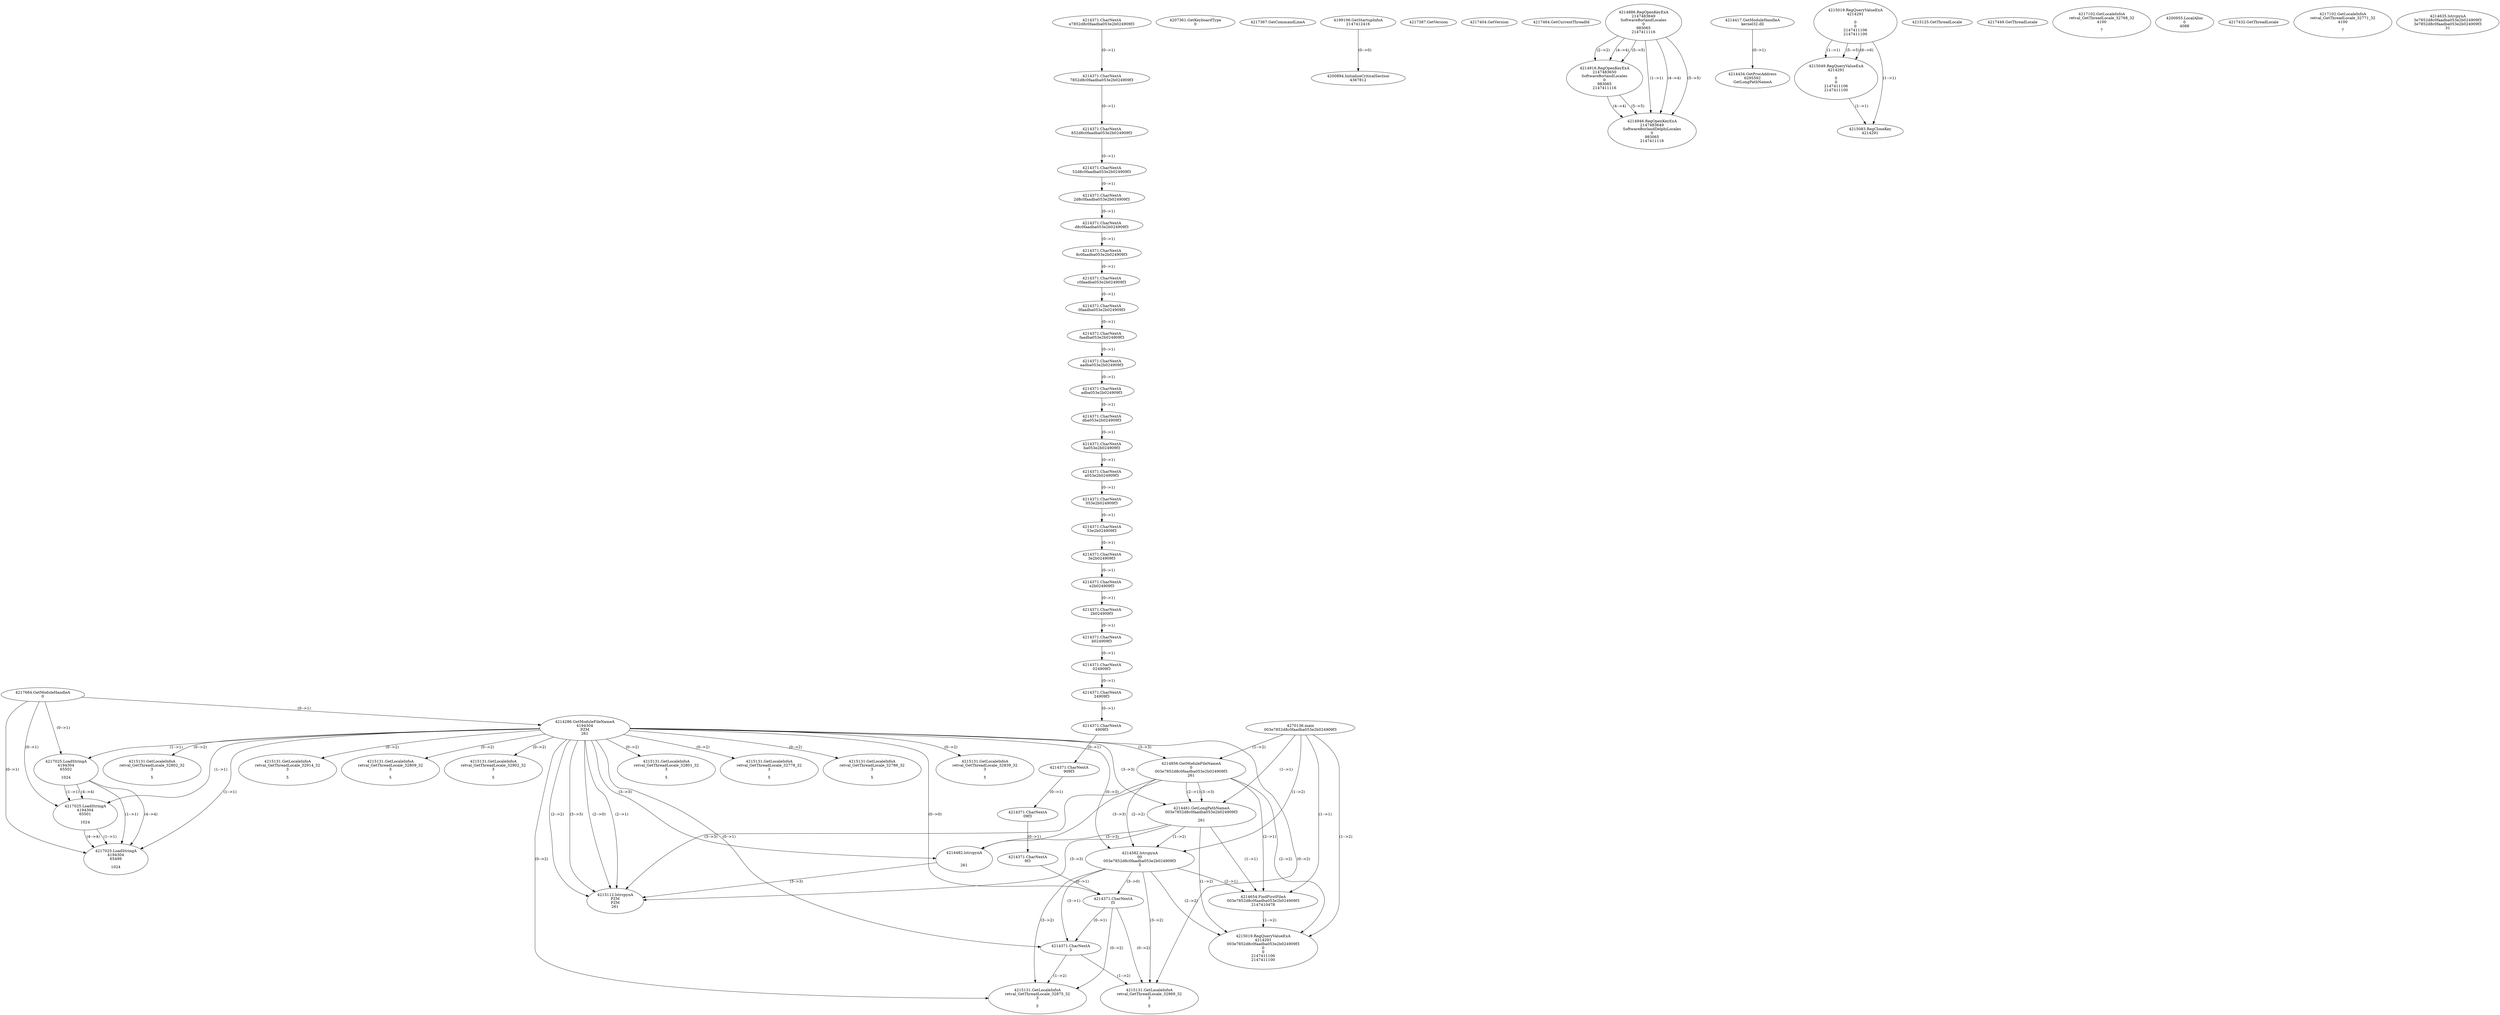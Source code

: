 // Global SCDG with merge call
digraph {
	0 [label="4270136.main
003e7852d8c0faadba053e2b024909f3"]
	1 [label="4217684.GetModuleHandleA
0"]
	2 [label="4207361.GetKeyboardType
0"]
	3 [label="4217367.GetCommandLineA
"]
	4 [label="4199106.GetStartupInfoA
2147412416"]
	5 [label="4217387.GetVersion
"]
	6 [label="4217404.GetVersion
"]
	7 [label="4217464.GetCurrentThreadId
"]
	8 [label="4214286.GetModuleFileNameA
4194304
PZM
261"]
	1 -> 8 [label="(0-->1)"]
	9 [label="4214856.GetModuleFileNameA
0
003e7852d8c0faadba053e2b024909f3
261"]
	0 -> 9 [label="(1-->2)"]
	8 -> 9 [label="(3-->3)"]
	10 [label="4214886.RegOpenKeyExA
2147483649
Software\Borland\Locales
0
983065
2147411116"]
	11 [label="4214916.RegOpenKeyExA
2147483650
Software\Borland\Locales
0
983065
2147411116"]
	10 -> 11 [label="(2-->2)"]
	10 -> 11 [label="(4-->4)"]
	10 -> 11 [label="(5-->5)"]
	12 [label="4214946.RegOpenKeyExA
2147483649
Software\Borland\Delphi\Locales
0
983065
2147411116"]
	10 -> 12 [label="(1-->1)"]
	10 -> 12 [label="(4-->4)"]
	11 -> 12 [label="(4-->4)"]
	10 -> 12 [label="(5-->5)"]
	11 -> 12 [label="(5-->5)"]
	13 [label="4214417.GetModuleHandleA
kernel32.dll"]
	14 [label="4214434.GetProcAddress
6295592
GetLongPathNameA"]
	13 -> 14 [label="(0-->1)"]
	15 [label="4214461.GetLongPathNameA
003e7852d8c0faadba053e2b024909f3

261"]
	0 -> 15 [label="(1-->1)"]
	9 -> 15 [label="(2-->1)"]
	8 -> 15 [label="(3-->3)"]
	9 -> 15 [label="(3-->3)"]
	16 [label="4214482.lstrcpynA


261"]
	8 -> 16 [label="(3-->3)"]
	9 -> 16 [label="(3-->3)"]
	15 -> 16 [label="(3-->3)"]
	17 [label="4215019.RegQueryValueExA
4214291

0
0
2147411106
2147411100"]
	18 [label="4215049.RegQueryValueExA
4214291

0
0
2147411106
2147411100"]
	17 -> 18 [label="(1-->1)"]
	17 -> 18 [label="(5-->5)"]
	17 -> 18 [label="(6-->6)"]
	19 [label="4215083.RegCloseKey
4214291"]
	17 -> 19 [label="(1-->1)"]
	18 -> 19 [label="(1-->1)"]
	20 [label="4215112.lstrcpynA
PZM
PZM
261"]
	8 -> 20 [label="(2-->1)"]
	8 -> 20 [label="(2-->2)"]
	8 -> 20 [label="(3-->3)"]
	9 -> 20 [label="(3-->3)"]
	15 -> 20 [label="(3-->3)"]
	16 -> 20 [label="(3-->3)"]
	8 -> 20 [label="(2-->0)"]
	21 [label="4215125.GetThreadLocale
"]
	22 [label="4215131.GetLocaleInfoA
retval_GetThreadLocale_32802_32
3

5"]
	8 -> 22 [label="(0-->2)"]
	23 [label="4217025.LoadStringA
4194304
65502

1024"]
	1 -> 23 [label="(0-->1)"]
	8 -> 23 [label="(1-->1)"]
	24 [label="4217449.GetThreadLocale
"]
	25 [label="4217102.GetLocaleInfoA
retval_GetThreadLocale_32768_32
4100

7"]
	26 [label="4215131.GetLocaleInfoA
retval_GetThreadLocale_32914_32
3

5"]
	8 -> 26 [label="(0-->2)"]
	27 [label="4200894.InitializeCriticalSection
4367812"]
	4 -> 27 [label="(0-->0)"]
	28 [label="4200955.LocalAlloc
0
4088"]
	29 [label="4215131.GetLocaleInfoA
retval_GetThreadLocale_32809_32
3

5"]
	8 -> 29 [label="(0-->2)"]
	30 [label="4217432.GetThreadLocale
"]
	31 [label="4217102.GetLocaleInfoA
retval_GetThreadLocale_32771_32
4100

7"]
	32 [label="4215131.GetLocaleInfoA
retval_GetThreadLocale_32902_32
3

5"]
	8 -> 32 [label="(0-->2)"]
	33 [label="4214582.lstrcpynA
00
003e7852d8c0faadba053e2b024909f3
3"]
	0 -> 33 [label="(1-->2)"]
	9 -> 33 [label="(2-->2)"]
	15 -> 33 [label="(1-->2)"]
	8 -> 33 [label="(0-->3)"]
	34 [label="4214371.CharNextA
e7852d8c0faadba053e2b024909f3"]
	35 [label="4214371.CharNextA
7852d8c0faadba053e2b024909f3"]
	34 -> 35 [label="(0-->1)"]
	36 [label="4214371.CharNextA
852d8c0faadba053e2b024909f3"]
	35 -> 36 [label="(0-->1)"]
	37 [label="4214371.CharNextA
52d8c0faadba053e2b024909f3"]
	36 -> 37 [label="(0-->1)"]
	38 [label="4214371.CharNextA
2d8c0faadba053e2b024909f3"]
	37 -> 38 [label="(0-->1)"]
	39 [label="4214371.CharNextA
d8c0faadba053e2b024909f3"]
	38 -> 39 [label="(0-->1)"]
	40 [label="4214371.CharNextA
8c0faadba053e2b024909f3"]
	39 -> 40 [label="(0-->1)"]
	41 [label="4214371.CharNextA
c0faadba053e2b024909f3"]
	40 -> 41 [label="(0-->1)"]
	42 [label="4214371.CharNextA
0faadba053e2b024909f3"]
	41 -> 42 [label="(0-->1)"]
	43 [label="4214371.CharNextA
faadba053e2b024909f3"]
	42 -> 43 [label="(0-->1)"]
	44 [label="4214371.CharNextA
aadba053e2b024909f3"]
	43 -> 44 [label="(0-->1)"]
	45 [label="4214371.CharNextA
adba053e2b024909f3"]
	44 -> 45 [label="(0-->1)"]
	46 [label="4214371.CharNextA
dba053e2b024909f3"]
	45 -> 46 [label="(0-->1)"]
	47 [label="4214371.CharNextA
ba053e2b024909f3"]
	46 -> 47 [label="(0-->1)"]
	48 [label="4214371.CharNextA
a053e2b024909f3"]
	47 -> 48 [label="(0-->1)"]
	49 [label="4214371.CharNextA
053e2b024909f3"]
	48 -> 49 [label="(0-->1)"]
	50 [label="4214371.CharNextA
53e2b024909f3"]
	49 -> 50 [label="(0-->1)"]
	51 [label="4214371.CharNextA
3e2b024909f3"]
	50 -> 51 [label="(0-->1)"]
	52 [label="4214371.CharNextA
e2b024909f3"]
	51 -> 52 [label="(0-->1)"]
	53 [label="4214371.CharNextA
2b024909f3"]
	52 -> 53 [label="(0-->1)"]
	54 [label="4214371.CharNextA
b024909f3"]
	53 -> 54 [label="(0-->1)"]
	55 [label="4214371.CharNextA
024909f3"]
	54 -> 55 [label="(0-->1)"]
	56 [label="4214371.CharNextA
24909f3"]
	55 -> 56 [label="(0-->1)"]
	57 [label="4214371.CharNextA
4909f3"]
	56 -> 57 [label="(0-->1)"]
	58 [label="4214371.CharNextA
909f3"]
	57 -> 58 [label="(0-->1)"]
	59 [label="4214371.CharNextA
09f3"]
	58 -> 59 [label="(0-->1)"]
	60 [label="4214371.CharNextA
9f3"]
	59 -> 60 [label="(0-->1)"]
	61 [label="4214371.CharNextA
f3"]
	60 -> 61 [label="(0-->1)"]
	8 -> 61 [label="(0-->0)"]
	33 -> 61 [label="(3-->0)"]
	62 [label="4214371.CharNextA
3"]
	8 -> 62 [label="(0-->1)"]
	33 -> 62 [label="(3-->1)"]
	61 -> 62 [label="(0-->1)"]
	63 [label="4214635.lstrcpynA
3e7852d8c0faadba053e2b024909f3
3e7852d8c0faadba053e2b024909f3
31"]
	64 [label="4214654.FindFirstFileA
003e7852d8c0faadba053e2b024909f3
2147410478"]
	0 -> 64 [label="(1-->1)"]
	9 -> 64 [label="(2-->1)"]
	15 -> 64 [label="(1-->1)"]
	33 -> 64 [label="(2-->1)"]
	65 [label="4215019.RegQueryValueExA
4214291
003e7852d8c0faadba053e2b024909f3
0
0
2147411106
2147411100"]
	0 -> 65 [label="(1-->2)"]
	9 -> 65 [label="(2-->2)"]
	15 -> 65 [label="(1-->2)"]
	33 -> 65 [label="(2-->2)"]
	64 -> 65 [label="(1-->2)"]
	66 [label="4215131.GetLocaleInfoA
retval_GetThreadLocale_32969_32
3

5"]
	8 -> 66 [label="(0-->2)"]
	33 -> 66 [label="(3-->2)"]
	61 -> 66 [label="(0-->2)"]
	62 -> 66 [label="(1-->2)"]
	67 [label="4215131.GetLocaleInfoA
retval_GetThreadLocale_32801_32
3

5"]
	8 -> 67 [label="(0-->2)"]
	68 [label="4217025.LoadStringA
4194304
65501

1024"]
	1 -> 68 [label="(0-->1)"]
	8 -> 68 [label="(1-->1)"]
	23 -> 68 [label="(1-->1)"]
	23 -> 68 [label="(4-->4)"]
	69 [label="4217025.LoadStringA
4194304
65499

1024"]
	1 -> 69 [label="(0-->1)"]
	8 -> 69 [label="(1-->1)"]
	23 -> 69 [label="(1-->1)"]
	68 -> 69 [label="(1-->1)"]
	23 -> 69 [label="(4-->4)"]
	68 -> 69 [label="(4-->4)"]
	70 [label="4215131.GetLocaleInfoA
retval_GetThreadLocale_32778_32
3

5"]
	8 -> 70 [label="(0-->2)"]
	71 [label="4215131.GetLocaleInfoA
retval_GetThreadLocale_32786_32
3

5"]
	8 -> 71 [label="(0-->2)"]
	72 [label="4215131.GetLocaleInfoA
retval_GetThreadLocale_32839_32
3

5"]
	8 -> 72 [label="(0-->2)"]
	73 [label="4215131.GetLocaleInfoA
retval_GetThreadLocale_32875_32
3

5"]
	8 -> 73 [label="(0-->2)"]
	33 -> 73 [label="(3-->2)"]
	61 -> 73 [label="(0-->2)"]
	62 -> 73 [label="(1-->2)"]
}
